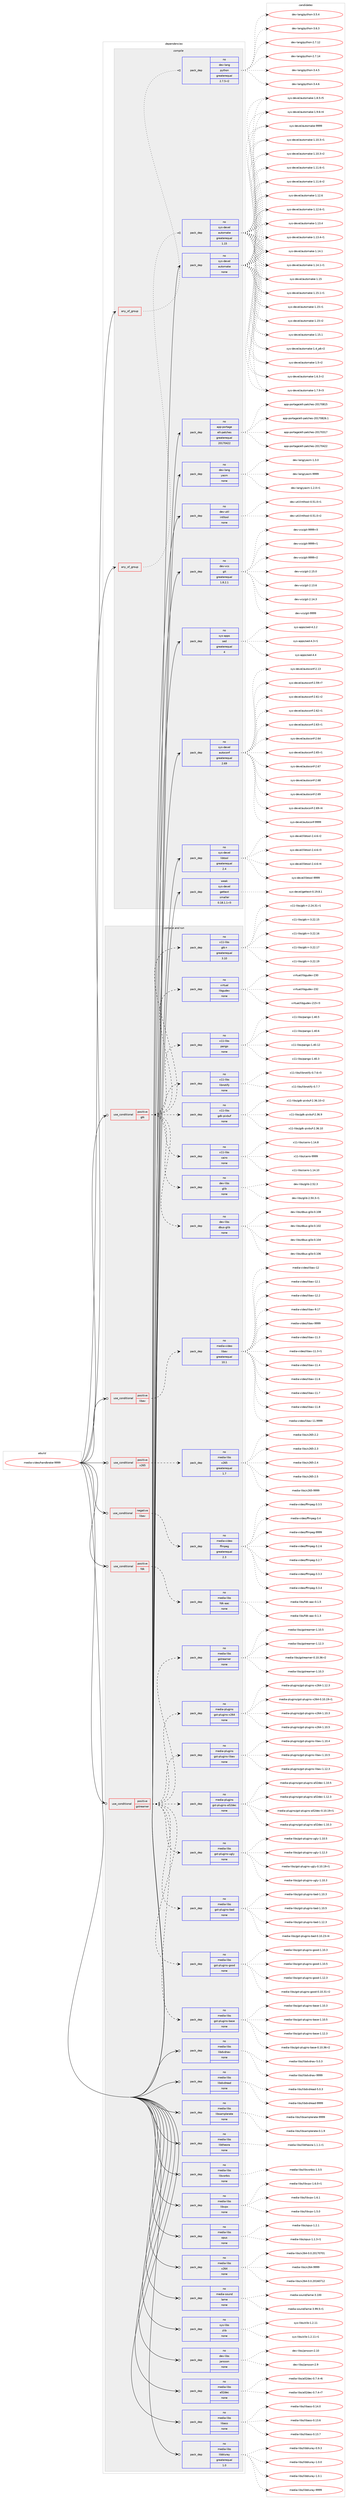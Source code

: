 digraph prolog {

# *************
# Graph options
# *************

newrank=true;
concentrate=true;
compound=true;
graph [rankdir=LR,fontname=Helvetica,fontsize=10,ranksep=1.5];#, ranksep=2.5, nodesep=0.2];
edge  [arrowhead=vee];
node  [fontname=Helvetica,fontsize=10];

# **********
# The ebuild
# **********

subgraph cluster_leftcol {
color=gray;
rank=same;
label=<<i>ebuild</i>>;
id [label="media-video/handbrake-9999", color=red, width=4, href="../media-video/handbrake-9999.svg"];
}

# ****************
# The dependencies
# ****************

subgraph cluster_midcol {
color=gray;
label=<<i>dependencies</i>>;
subgraph cluster_compile {
fillcolor="#eeeeee";
style=filled;
label=<<i>compile</i>>;
subgraph any6197 {
dependency392440 [label=<<TABLE BORDER="0" CELLBORDER="1" CELLSPACING="0" CELLPADDING="4"><TR><TD CELLPADDING="10">any_of_group</TD></TR></TABLE>>, shape=none, color=red];subgraph pack289698 {
dependency392441 [label=<<TABLE BORDER="0" CELLBORDER="1" CELLSPACING="0" CELLPADDING="4" WIDTH="220"><TR><TD ROWSPAN="6" CELLPADDING="30">pack_dep</TD></TR><TR><TD WIDTH="110">no</TD></TR><TR><TD>dev-lang</TD></TR><TR><TD>python</TD></TR><TR><TD>greaterequal</TD></TR><TR><TD>2.7.5-r2</TD></TR></TABLE>>, shape=none, color=blue];
}
dependency392440:e -> dependency392441:w [weight=20,style="dotted",arrowhead="oinv"];
}
id:e -> dependency392440:w [weight=20,style="solid",arrowhead="vee"];
subgraph any6198 {
dependency392442 [label=<<TABLE BORDER="0" CELLBORDER="1" CELLSPACING="0" CELLPADDING="4"><TR><TD CELLPADDING="10">any_of_group</TD></TR></TABLE>>, shape=none, color=red];subgraph pack289699 {
dependency392443 [label=<<TABLE BORDER="0" CELLBORDER="1" CELLSPACING="0" CELLPADDING="4" WIDTH="220"><TR><TD ROWSPAN="6" CELLPADDING="30">pack_dep</TD></TR><TR><TD WIDTH="110">no</TD></TR><TR><TD>sys-devel</TD></TR><TR><TD>automake</TD></TR><TR><TD>greaterequal</TD></TR><TR><TD>1.15</TD></TR></TABLE>>, shape=none, color=blue];
}
dependency392442:e -> dependency392443:w [weight=20,style="dotted",arrowhead="oinv"];
}
id:e -> dependency392442:w [weight=20,style="solid",arrowhead="vee"];
subgraph pack289700 {
dependency392444 [label=<<TABLE BORDER="0" CELLBORDER="1" CELLSPACING="0" CELLPADDING="4" WIDTH="220"><TR><TD ROWSPAN="6" CELLPADDING="30">pack_dep</TD></TR><TR><TD WIDTH="110">no</TD></TR><TR><TD>app-portage</TD></TR><TR><TD>elt-patches</TD></TR><TR><TD>greaterequal</TD></TR><TR><TD>20170422</TD></TR></TABLE>>, shape=none, color=blue];
}
id:e -> dependency392444:w [weight=20,style="solid",arrowhead="vee"];
subgraph pack289701 {
dependency392445 [label=<<TABLE BORDER="0" CELLBORDER="1" CELLSPACING="0" CELLPADDING="4" WIDTH="220"><TR><TD ROWSPAN="6" CELLPADDING="30">pack_dep</TD></TR><TR><TD WIDTH="110">no</TD></TR><TR><TD>dev-lang</TD></TR><TR><TD>yasm</TD></TR><TR><TD>none</TD></TR><TR><TD></TD></TR></TABLE>>, shape=none, color=blue];
}
id:e -> dependency392445:w [weight=20,style="solid",arrowhead="vee"];
subgraph pack289702 {
dependency392446 [label=<<TABLE BORDER="0" CELLBORDER="1" CELLSPACING="0" CELLPADDING="4" WIDTH="220"><TR><TD ROWSPAN="6" CELLPADDING="30">pack_dep</TD></TR><TR><TD WIDTH="110">no</TD></TR><TR><TD>dev-util</TD></TR><TR><TD>intltool</TD></TR><TR><TD>none</TD></TR><TR><TD></TD></TR></TABLE>>, shape=none, color=blue];
}
id:e -> dependency392446:w [weight=20,style="solid",arrowhead="vee"];
subgraph pack289703 {
dependency392447 [label=<<TABLE BORDER="0" CELLBORDER="1" CELLSPACING="0" CELLPADDING="4" WIDTH="220"><TR><TD ROWSPAN="6" CELLPADDING="30">pack_dep</TD></TR><TR><TD WIDTH="110">no</TD></TR><TR><TD>dev-vcs</TD></TR><TR><TD>git</TD></TR><TR><TD>greaterequal</TD></TR><TR><TD>1.8.2.1</TD></TR></TABLE>>, shape=none, color=blue];
}
id:e -> dependency392447:w [weight=20,style="solid",arrowhead="vee"];
subgraph pack289704 {
dependency392448 [label=<<TABLE BORDER="0" CELLBORDER="1" CELLSPACING="0" CELLPADDING="4" WIDTH="220"><TR><TD ROWSPAN="6" CELLPADDING="30">pack_dep</TD></TR><TR><TD WIDTH="110">no</TD></TR><TR><TD>sys-apps</TD></TR><TR><TD>sed</TD></TR><TR><TD>greaterequal</TD></TR><TR><TD>4</TD></TR></TABLE>>, shape=none, color=blue];
}
id:e -> dependency392448:w [weight=20,style="solid",arrowhead="vee"];
subgraph pack289705 {
dependency392449 [label=<<TABLE BORDER="0" CELLBORDER="1" CELLSPACING="0" CELLPADDING="4" WIDTH="220"><TR><TD ROWSPAN="6" CELLPADDING="30">pack_dep</TD></TR><TR><TD WIDTH="110">no</TD></TR><TR><TD>sys-devel</TD></TR><TR><TD>autoconf</TD></TR><TR><TD>greaterequal</TD></TR><TR><TD>2.69</TD></TR></TABLE>>, shape=none, color=blue];
}
id:e -> dependency392449:w [weight=20,style="solid",arrowhead="vee"];
subgraph pack289706 {
dependency392450 [label=<<TABLE BORDER="0" CELLBORDER="1" CELLSPACING="0" CELLPADDING="4" WIDTH="220"><TR><TD ROWSPAN="6" CELLPADDING="30">pack_dep</TD></TR><TR><TD WIDTH="110">no</TD></TR><TR><TD>sys-devel</TD></TR><TR><TD>automake</TD></TR><TR><TD>none</TD></TR><TR><TD></TD></TR></TABLE>>, shape=none, color=blue];
}
id:e -> dependency392450:w [weight=20,style="solid",arrowhead="vee"];
subgraph pack289707 {
dependency392451 [label=<<TABLE BORDER="0" CELLBORDER="1" CELLSPACING="0" CELLPADDING="4" WIDTH="220"><TR><TD ROWSPAN="6" CELLPADDING="30">pack_dep</TD></TR><TR><TD WIDTH="110">no</TD></TR><TR><TD>sys-devel</TD></TR><TR><TD>libtool</TD></TR><TR><TD>greaterequal</TD></TR><TR><TD>2.4</TD></TR></TABLE>>, shape=none, color=blue];
}
id:e -> dependency392451:w [weight=20,style="solid",arrowhead="vee"];
subgraph pack289708 {
dependency392452 [label=<<TABLE BORDER="0" CELLBORDER="1" CELLSPACING="0" CELLPADDING="4" WIDTH="220"><TR><TD ROWSPAN="6" CELLPADDING="30">pack_dep</TD></TR><TR><TD WIDTH="110">weak</TD></TR><TR><TD>sys-devel</TD></TR><TR><TD>gettext</TD></TR><TR><TD>smaller</TD></TR><TR><TD>0.18.1.1-r3</TD></TR></TABLE>>, shape=none, color=blue];
}
id:e -> dependency392452:w [weight=20,style="solid",arrowhead="vee"];
}
subgraph cluster_compileandrun {
fillcolor="#eeeeee";
style=filled;
label=<<i>compile and run</i>>;
subgraph cond96374 {
dependency392453 [label=<<TABLE BORDER="0" CELLBORDER="1" CELLSPACING="0" CELLPADDING="4"><TR><TD ROWSPAN="3" CELLPADDING="10">use_conditional</TD></TR><TR><TD>negative</TD></TR><TR><TD>libav</TD></TR></TABLE>>, shape=none, color=red];
subgraph pack289709 {
dependency392454 [label=<<TABLE BORDER="0" CELLBORDER="1" CELLSPACING="0" CELLPADDING="4" WIDTH="220"><TR><TD ROWSPAN="6" CELLPADDING="30">pack_dep</TD></TR><TR><TD WIDTH="110">no</TD></TR><TR><TD>media-video</TD></TR><TR><TD>ffmpeg</TD></TR><TR><TD>greaterequal</TD></TR><TR><TD>2.3</TD></TR></TABLE>>, shape=none, color=blue];
}
dependency392453:e -> dependency392454:w [weight=20,style="dashed",arrowhead="vee"];
}
id:e -> dependency392453:w [weight=20,style="solid",arrowhead="odotvee"];
subgraph cond96375 {
dependency392455 [label=<<TABLE BORDER="0" CELLBORDER="1" CELLSPACING="0" CELLPADDING="4"><TR><TD ROWSPAN="3" CELLPADDING="10">use_conditional</TD></TR><TR><TD>positive</TD></TR><TR><TD>fdk</TD></TR></TABLE>>, shape=none, color=red];
subgraph pack289710 {
dependency392456 [label=<<TABLE BORDER="0" CELLBORDER="1" CELLSPACING="0" CELLPADDING="4" WIDTH="220"><TR><TD ROWSPAN="6" CELLPADDING="30">pack_dep</TD></TR><TR><TD WIDTH="110">no</TD></TR><TR><TD>media-libs</TD></TR><TR><TD>fdk-aac</TD></TR><TR><TD>none</TD></TR><TR><TD></TD></TR></TABLE>>, shape=none, color=blue];
}
dependency392455:e -> dependency392456:w [weight=20,style="dashed",arrowhead="vee"];
}
id:e -> dependency392455:w [weight=20,style="solid",arrowhead="odotvee"];
subgraph cond96376 {
dependency392457 [label=<<TABLE BORDER="0" CELLBORDER="1" CELLSPACING="0" CELLPADDING="4"><TR><TD ROWSPAN="3" CELLPADDING="10">use_conditional</TD></TR><TR><TD>positive</TD></TR><TR><TD>gstreamer</TD></TR></TABLE>>, shape=none, color=red];
subgraph pack289711 {
dependency392458 [label=<<TABLE BORDER="0" CELLBORDER="1" CELLSPACING="0" CELLPADDING="4" WIDTH="220"><TR><TD ROWSPAN="6" CELLPADDING="30">pack_dep</TD></TR><TR><TD WIDTH="110">no</TD></TR><TR><TD>media-libs</TD></TR><TR><TD>gstreamer</TD></TR><TR><TD>none</TD></TR><TR><TD></TD></TR></TABLE>>, shape=none, color=blue];
}
dependency392457:e -> dependency392458:w [weight=20,style="dashed",arrowhead="vee"];
subgraph pack289712 {
dependency392459 [label=<<TABLE BORDER="0" CELLBORDER="1" CELLSPACING="0" CELLPADDING="4" WIDTH="220"><TR><TD ROWSPAN="6" CELLPADDING="30">pack_dep</TD></TR><TR><TD WIDTH="110">no</TD></TR><TR><TD>media-libs</TD></TR><TR><TD>gst-plugins-base</TD></TR><TR><TD>none</TD></TR><TR><TD></TD></TR></TABLE>>, shape=none, color=blue];
}
dependency392457:e -> dependency392459:w [weight=20,style="dashed",arrowhead="vee"];
subgraph pack289713 {
dependency392460 [label=<<TABLE BORDER="0" CELLBORDER="1" CELLSPACING="0" CELLPADDING="4" WIDTH="220"><TR><TD ROWSPAN="6" CELLPADDING="30">pack_dep</TD></TR><TR><TD WIDTH="110">no</TD></TR><TR><TD>media-libs</TD></TR><TR><TD>gst-plugins-good</TD></TR><TR><TD>none</TD></TR><TR><TD></TD></TR></TABLE>>, shape=none, color=blue];
}
dependency392457:e -> dependency392460:w [weight=20,style="dashed",arrowhead="vee"];
subgraph pack289714 {
dependency392461 [label=<<TABLE BORDER="0" CELLBORDER="1" CELLSPACING="0" CELLPADDING="4" WIDTH="220"><TR><TD ROWSPAN="6" CELLPADDING="30">pack_dep</TD></TR><TR><TD WIDTH="110">no</TD></TR><TR><TD>media-libs</TD></TR><TR><TD>gst-plugins-bad</TD></TR><TR><TD>none</TD></TR><TR><TD></TD></TR></TABLE>>, shape=none, color=blue];
}
dependency392457:e -> dependency392461:w [weight=20,style="dashed",arrowhead="vee"];
subgraph pack289715 {
dependency392462 [label=<<TABLE BORDER="0" CELLBORDER="1" CELLSPACING="0" CELLPADDING="4" WIDTH="220"><TR><TD ROWSPAN="6" CELLPADDING="30">pack_dep</TD></TR><TR><TD WIDTH="110">no</TD></TR><TR><TD>media-libs</TD></TR><TR><TD>gst-plugins-ugly</TD></TR><TR><TD>none</TD></TR><TR><TD></TD></TR></TABLE>>, shape=none, color=blue];
}
dependency392457:e -> dependency392462:w [weight=20,style="dashed",arrowhead="vee"];
subgraph pack289716 {
dependency392463 [label=<<TABLE BORDER="0" CELLBORDER="1" CELLSPACING="0" CELLPADDING="4" WIDTH="220"><TR><TD ROWSPAN="6" CELLPADDING="30">pack_dep</TD></TR><TR><TD WIDTH="110">no</TD></TR><TR><TD>media-plugins</TD></TR><TR><TD>gst-plugins-a52dec</TD></TR><TR><TD>none</TD></TR><TR><TD></TD></TR></TABLE>>, shape=none, color=blue];
}
dependency392457:e -> dependency392463:w [weight=20,style="dashed",arrowhead="vee"];
subgraph pack289717 {
dependency392464 [label=<<TABLE BORDER="0" CELLBORDER="1" CELLSPACING="0" CELLPADDING="4" WIDTH="220"><TR><TD ROWSPAN="6" CELLPADDING="30">pack_dep</TD></TR><TR><TD WIDTH="110">no</TD></TR><TR><TD>media-plugins</TD></TR><TR><TD>gst-plugins-libav</TD></TR><TR><TD>none</TD></TR><TR><TD></TD></TR></TABLE>>, shape=none, color=blue];
}
dependency392457:e -> dependency392464:w [weight=20,style="dashed",arrowhead="vee"];
subgraph pack289718 {
dependency392465 [label=<<TABLE BORDER="0" CELLBORDER="1" CELLSPACING="0" CELLPADDING="4" WIDTH="220"><TR><TD ROWSPAN="6" CELLPADDING="30">pack_dep</TD></TR><TR><TD WIDTH="110">no</TD></TR><TR><TD>media-plugins</TD></TR><TR><TD>gst-plugins-x264</TD></TR><TR><TD>none</TD></TR><TR><TD></TD></TR></TABLE>>, shape=none, color=blue];
}
dependency392457:e -> dependency392465:w [weight=20,style="dashed",arrowhead="vee"];
}
id:e -> dependency392457:w [weight=20,style="solid",arrowhead="odotvee"];
subgraph cond96377 {
dependency392466 [label=<<TABLE BORDER="0" CELLBORDER="1" CELLSPACING="0" CELLPADDING="4"><TR><TD ROWSPAN="3" CELLPADDING="10">use_conditional</TD></TR><TR><TD>positive</TD></TR><TR><TD>gtk</TD></TR></TABLE>>, shape=none, color=red];
subgraph pack289719 {
dependency392467 [label=<<TABLE BORDER="0" CELLBORDER="1" CELLSPACING="0" CELLPADDING="4" WIDTH="220"><TR><TD ROWSPAN="6" CELLPADDING="30">pack_dep</TD></TR><TR><TD WIDTH="110">no</TD></TR><TR><TD>x11-libs</TD></TR><TR><TD>gtk+</TD></TR><TR><TD>greaterequal</TD></TR><TR><TD>3.10</TD></TR></TABLE>>, shape=none, color=blue];
}
dependency392466:e -> dependency392467:w [weight=20,style="dashed",arrowhead="vee"];
subgraph pack289720 {
dependency392468 [label=<<TABLE BORDER="0" CELLBORDER="1" CELLSPACING="0" CELLPADDING="4" WIDTH="220"><TR><TD ROWSPAN="6" CELLPADDING="30">pack_dep</TD></TR><TR><TD WIDTH="110">no</TD></TR><TR><TD>dev-libs</TD></TR><TR><TD>dbus-glib</TD></TR><TR><TD>none</TD></TR><TR><TD></TD></TR></TABLE>>, shape=none, color=blue];
}
dependency392466:e -> dependency392468:w [weight=20,style="dashed",arrowhead="vee"];
subgraph pack289721 {
dependency392469 [label=<<TABLE BORDER="0" CELLBORDER="1" CELLSPACING="0" CELLPADDING="4" WIDTH="220"><TR><TD ROWSPAN="6" CELLPADDING="30">pack_dep</TD></TR><TR><TD WIDTH="110">no</TD></TR><TR><TD>dev-libs</TD></TR><TR><TD>glib</TD></TR><TR><TD>none</TD></TR><TR><TD></TD></TR></TABLE>>, shape=none, color=blue];
}
dependency392466:e -> dependency392469:w [weight=20,style="dashed",arrowhead="vee"];
subgraph pack289722 {
dependency392470 [label=<<TABLE BORDER="0" CELLBORDER="1" CELLSPACING="0" CELLPADDING="4" WIDTH="220"><TR><TD ROWSPAN="6" CELLPADDING="30">pack_dep</TD></TR><TR><TD WIDTH="110">no</TD></TR><TR><TD>x11-libs</TD></TR><TR><TD>cairo</TD></TR><TR><TD>none</TD></TR><TR><TD></TD></TR></TABLE>>, shape=none, color=blue];
}
dependency392466:e -> dependency392470:w [weight=20,style="dashed",arrowhead="vee"];
subgraph pack289723 {
dependency392471 [label=<<TABLE BORDER="0" CELLBORDER="1" CELLSPACING="0" CELLPADDING="4" WIDTH="220"><TR><TD ROWSPAN="6" CELLPADDING="30">pack_dep</TD></TR><TR><TD WIDTH="110">no</TD></TR><TR><TD>x11-libs</TD></TR><TR><TD>gdk-pixbuf</TD></TR><TR><TD>none</TD></TR><TR><TD></TD></TR></TABLE>>, shape=none, color=blue];
}
dependency392466:e -> dependency392471:w [weight=20,style="dashed",arrowhead="vee"];
subgraph pack289724 {
dependency392472 [label=<<TABLE BORDER="0" CELLBORDER="1" CELLSPACING="0" CELLPADDING="4" WIDTH="220"><TR><TD ROWSPAN="6" CELLPADDING="30">pack_dep</TD></TR><TR><TD WIDTH="110">no</TD></TR><TR><TD>x11-libs</TD></TR><TR><TD>libnotify</TD></TR><TR><TD>none</TD></TR><TR><TD></TD></TR></TABLE>>, shape=none, color=blue];
}
dependency392466:e -> dependency392472:w [weight=20,style="dashed",arrowhead="vee"];
subgraph pack289725 {
dependency392473 [label=<<TABLE BORDER="0" CELLBORDER="1" CELLSPACING="0" CELLPADDING="4" WIDTH="220"><TR><TD ROWSPAN="6" CELLPADDING="30">pack_dep</TD></TR><TR><TD WIDTH="110">no</TD></TR><TR><TD>x11-libs</TD></TR><TR><TD>pango</TD></TR><TR><TD>none</TD></TR><TR><TD></TD></TR></TABLE>>, shape=none, color=blue];
}
dependency392466:e -> dependency392473:w [weight=20,style="dashed",arrowhead="vee"];
subgraph pack289726 {
dependency392474 [label=<<TABLE BORDER="0" CELLBORDER="1" CELLSPACING="0" CELLPADDING="4" WIDTH="220"><TR><TD ROWSPAN="6" CELLPADDING="30">pack_dep</TD></TR><TR><TD WIDTH="110">no</TD></TR><TR><TD>virtual</TD></TR><TR><TD>libgudev</TD></TR><TR><TD>none</TD></TR><TR><TD></TD></TR></TABLE>>, shape=none, color=blue];
}
dependency392466:e -> dependency392474:w [weight=20,style="dashed",arrowhead="vee"];
}
id:e -> dependency392466:w [weight=20,style="solid",arrowhead="odotvee"];
subgraph cond96378 {
dependency392475 [label=<<TABLE BORDER="0" CELLBORDER="1" CELLSPACING="0" CELLPADDING="4"><TR><TD ROWSPAN="3" CELLPADDING="10">use_conditional</TD></TR><TR><TD>positive</TD></TR><TR><TD>libav</TD></TR></TABLE>>, shape=none, color=red];
subgraph pack289727 {
dependency392476 [label=<<TABLE BORDER="0" CELLBORDER="1" CELLSPACING="0" CELLPADDING="4" WIDTH="220"><TR><TD ROWSPAN="6" CELLPADDING="30">pack_dep</TD></TR><TR><TD WIDTH="110">no</TD></TR><TR><TD>media-video</TD></TR><TR><TD>libav</TD></TR><TR><TD>greaterequal</TD></TR><TR><TD>10.1</TD></TR></TABLE>>, shape=none, color=blue];
}
dependency392475:e -> dependency392476:w [weight=20,style="dashed",arrowhead="vee"];
}
id:e -> dependency392475:w [weight=20,style="solid",arrowhead="odotvee"];
subgraph cond96379 {
dependency392477 [label=<<TABLE BORDER="0" CELLBORDER="1" CELLSPACING="0" CELLPADDING="4"><TR><TD ROWSPAN="3" CELLPADDING="10">use_conditional</TD></TR><TR><TD>positive</TD></TR><TR><TD>x265</TD></TR></TABLE>>, shape=none, color=red];
subgraph pack289728 {
dependency392478 [label=<<TABLE BORDER="0" CELLBORDER="1" CELLSPACING="0" CELLPADDING="4" WIDTH="220"><TR><TD ROWSPAN="6" CELLPADDING="30">pack_dep</TD></TR><TR><TD WIDTH="110">no</TD></TR><TR><TD>media-libs</TD></TR><TR><TD>x265</TD></TR><TR><TD>greaterequal</TD></TR><TR><TD>1.7</TD></TR></TABLE>>, shape=none, color=blue];
}
dependency392477:e -> dependency392478:w [weight=20,style="dashed",arrowhead="vee"];
}
id:e -> dependency392477:w [weight=20,style="solid",arrowhead="odotvee"];
subgraph pack289729 {
dependency392479 [label=<<TABLE BORDER="0" CELLBORDER="1" CELLSPACING="0" CELLPADDING="4" WIDTH="220"><TR><TD ROWSPAN="6" CELLPADDING="30">pack_dep</TD></TR><TR><TD WIDTH="110">no</TD></TR><TR><TD>dev-libs</TD></TR><TR><TD>jansson</TD></TR><TR><TD>none</TD></TR><TR><TD></TD></TR></TABLE>>, shape=none, color=blue];
}
id:e -> dependency392479:w [weight=20,style="solid",arrowhead="odotvee"];
subgraph pack289730 {
dependency392480 [label=<<TABLE BORDER="0" CELLBORDER="1" CELLSPACING="0" CELLPADDING="4" WIDTH="220"><TR><TD ROWSPAN="6" CELLPADDING="30">pack_dep</TD></TR><TR><TD WIDTH="110">no</TD></TR><TR><TD>media-libs</TD></TR><TR><TD>a52dec</TD></TR><TR><TD>none</TD></TR><TR><TD></TD></TR></TABLE>>, shape=none, color=blue];
}
id:e -> dependency392480:w [weight=20,style="solid",arrowhead="odotvee"];
subgraph pack289731 {
dependency392481 [label=<<TABLE BORDER="0" CELLBORDER="1" CELLSPACING="0" CELLPADDING="4" WIDTH="220"><TR><TD ROWSPAN="6" CELLPADDING="30">pack_dep</TD></TR><TR><TD WIDTH="110">no</TD></TR><TR><TD>media-libs</TD></TR><TR><TD>libass</TD></TR><TR><TD>none</TD></TR><TR><TD></TD></TR></TABLE>>, shape=none, color=blue];
}
id:e -> dependency392481:w [weight=20,style="solid",arrowhead="odotvee"];
subgraph pack289732 {
dependency392482 [label=<<TABLE BORDER="0" CELLBORDER="1" CELLSPACING="0" CELLPADDING="4" WIDTH="220"><TR><TD ROWSPAN="6" CELLPADDING="30">pack_dep</TD></TR><TR><TD WIDTH="110">no</TD></TR><TR><TD>media-libs</TD></TR><TR><TD>libbluray</TD></TR><TR><TD>greaterequal</TD></TR><TR><TD>1.0</TD></TR></TABLE>>, shape=none, color=blue];
}
id:e -> dependency392482:w [weight=20,style="solid",arrowhead="odotvee"];
subgraph pack289733 {
dependency392483 [label=<<TABLE BORDER="0" CELLBORDER="1" CELLSPACING="0" CELLPADDING="4" WIDTH="220"><TR><TD ROWSPAN="6" CELLPADDING="30">pack_dep</TD></TR><TR><TD WIDTH="110">no</TD></TR><TR><TD>media-libs</TD></TR><TR><TD>libdvdnav</TD></TR><TR><TD>none</TD></TR><TR><TD></TD></TR></TABLE>>, shape=none, color=blue];
}
id:e -> dependency392483:w [weight=20,style="solid",arrowhead="odotvee"];
subgraph pack289734 {
dependency392484 [label=<<TABLE BORDER="0" CELLBORDER="1" CELLSPACING="0" CELLPADDING="4" WIDTH="220"><TR><TD ROWSPAN="6" CELLPADDING="30">pack_dep</TD></TR><TR><TD WIDTH="110">no</TD></TR><TR><TD>media-libs</TD></TR><TR><TD>libdvdread</TD></TR><TR><TD>none</TD></TR><TR><TD></TD></TR></TABLE>>, shape=none, color=blue];
}
id:e -> dependency392484:w [weight=20,style="solid",arrowhead="odotvee"];
subgraph pack289735 {
dependency392485 [label=<<TABLE BORDER="0" CELLBORDER="1" CELLSPACING="0" CELLPADDING="4" WIDTH="220"><TR><TD ROWSPAN="6" CELLPADDING="30">pack_dep</TD></TR><TR><TD WIDTH="110">no</TD></TR><TR><TD>media-libs</TD></TR><TR><TD>libsamplerate</TD></TR><TR><TD>none</TD></TR><TR><TD></TD></TR></TABLE>>, shape=none, color=blue];
}
id:e -> dependency392485:w [weight=20,style="solid",arrowhead="odotvee"];
subgraph pack289736 {
dependency392486 [label=<<TABLE BORDER="0" CELLBORDER="1" CELLSPACING="0" CELLPADDING="4" WIDTH="220"><TR><TD ROWSPAN="6" CELLPADDING="30">pack_dep</TD></TR><TR><TD WIDTH="110">no</TD></TR><TR><TD>media-libs</TD></TR><TR><TD>libtheora</TD></TR><TR><TD>none</TD></TR><TR><TD></TD></TR></TABLE>>, shape=none, color=blue];
}
id:e -> dependency392486:w [weight=20,style="solid",arrowhead="odotvee"];
subgraph pack289737 {
dependency392487 [label=<<TABLE BORDER="0" CELLBORDER="1" CELLSPACING="0" CELLPADDING="4" WIDTH="220"><TR><TD ROWSPAN="6" CELLPADDING="30">pack_dep</TD></TR><TR><TD WIDTH="110">no</TD></TR><TR><TD>media-libs</TD></TR><TR><TD>libvorbis</TD></TR><TR><TD>none</TD></TR><TR><TD></TD></TR></TABLE>>, shape=none, color=blue];
}
id:e -> dependency392487:w [weight=20,style="solid",arrowhead="odotvee"];
subgraph pack289738 {
dependency392488 [label=<<TABLE BORDER="0" CELLBORDER="1" CELLSPACING="0" CELLPADDING="4" WIDTH="220"><TR><TD ROWSPAN="6" CELLPADDING="30">pack_dep</TD></TR><TR><TD WIDTH="110">no</TD></TR><TR><TD>media-libs</TD></TR><TR><TD>libvpx</TD></TR><TR><TD>none</TD></TR><TR><TD></TD></TR></TABLE>>, shape=none, color=blue];
}
id:e -> dependency392488:w [weight=20,style="solid",arrowhead="odotvee"];
subgraph pack289739 {
dependency392489 [label=<<TABLE BORDER="0" CELLBORDER="1" CELLSPACING="0" CELLPADDING="4" WIDTH="220"><TR><TD ROWSPAN="6" CELLPADDING="30">pack_dep</TD></TR><TR><TD WIDTH="110">no</TD></TR><TR><TD>media-libs</TD></TR><TR><TD>opus</TD></TR><TR><TD>none</TD></TR><TR><TD></TD></TR></TABLE>>, shape=none, color=blue];
}
id:e -> dependency392489:w [weight=20,style="solid",arrowhead="odotvee"];
subgraph pack289740 {
dependency392490 [label=<<TABLE BORDER="0" CELLBORDER="1" CELLSPACING="0" CELLPADDING="4" WIDTH="220"><TR><TD ROWSPAN="6" CELLPADDING="30">pack_dep</TD></TR><TR><TD WIDTH="110">no</TD></TR><TR><TD>media-libs</TD></TR><TR><TD>x264</TD></TR><TR><TD>none</TD></TR><TR><TD></TD></TR></TABLE>>, shape=none, color=blue];
}
id:e -> dependency392490:w [weight=20,style="solid",arrowhead="odotvee"];
subgraph pack289741 {
dependency392491 [label=<<TABLE BORDER="0" CELLBORDER="1" CELLSPACING="0" CELLPADDING="4" WIDTH="220"><TR><TD ROWSPAN="6" CELLPADDING="30">pack_dep</TD></TR><TR><TD WIDTH="110">no</TD></TR><TR><TD>media-sound</TD></TR><TR><TD>lame</TD></TR><TR><TD>none</TD></TR><TR><TD></TD></TR></TABLE>>, shape=none, color=blue];
}
id:e -> dependency392491:w [weight=20,style="solid",arrowhead="odotvee"];
subgraph pack289742 {
dependency392492 [label=<<TABLE BORDER="0" CELLBORDER="1" CELLSPACING="0" CELLPADDING="4" WIDTH="220"><TR><TD ROWSPAN="6" CELLPADDING="30">pack_dep</TD></TR><TR><TD WIDTH="110">no</TD></TR><TR><TD>sys-libs</TD></TR><TR><TD>zlib</TD></TR><TR><TD>none</TD></TR><TR><TD></TD></TR></TABLE>>, shape=none, color=blue];
}
id:e -> dependency392492:w [weight=20,style="solid",arrowhead="odotvee"];
}
subgraph cluster_run {
fillcolor="#eeeeee";
style=filled;
label=<<i>run</i>>;
}
}

# **************
# The candidates
# **************

subgraph cluster_choices {
rank=same;
color=gray;
label=<<i>candidates</i>>;

subgraph choice289698 {
color=black;
nodesep=1;
choice10010111845108971101034711212111610411111045504655464950 [label="dev-lang/python-2.7.12", color=red, width=4,href="../dev-lang/python-2.7.12.svg"];
choice10010111845108971101034711212111610411111045504655464952 [label="dev-lang/python-2.7.14", color=red, width=4,href="../dev-lang/python-2.7.14.svg"];
choice100101118451089711010347112121116104111110455146524653 [label="dev-lang/python-3.4.5", color=red, width=4,href="../dev-lang/python-3.4.5.svg"];
choice100101118451089711010347112121116104111110455146524654 [label="dev-lang/python-3.4.6", color=red, width=4,href="../dev-lang/python-3.4.6.svg"];
choice100101118451089711010347112121116104111110455146534652 [label="dev-lang/python-3.5.4", color=red, width=4,href="../dev-lang/python-3.5.4.svg"];
choice100101118451089711010347112121116104111110455146544651 [label="dev-lang/python-3.6.3", color=red, width=4,href="../dev-lang/python-3.6.3.svg"];
dependency392441:e -> choice10010111845108971101034711212111610411111045504655464950:w [style=dotted,weight="100"];
dependency392441:e -> choice10010111845108971101034711212111610411111045504655464952:w [style=dotted,weight="100"];
dependency392441:e -> choice100101118451089711010347112121116104111110455146524653:w [style=dotted,weight="100"];
dependency392441:e -> choice100101118451089711010347112121116104111110455146524654:w [style=dotted,weight="100"];
dependency392441:e -> choice100101118451089711010347112121116104111110455146534652:w [style=dotted,weight="100"];
dependency392441:e -> choice100101118451089711010347112121116104111110455146544651:w [style=dotted,weight="100"];
}
subgraph choice289699 {
color=black;
nodesep=1;
choice11512111545100101118101108479711711611110997107101454946494846514511449 [label="sys-devel/automake-1.10.3-r1", color=red, width=4,href="../sys-devel/automake-1.10.3-r1.svg"];
choice11512111545100101118101108479711711611110997107101454946494846514511450 [label="sys-devel/automake-1.10.3-r2", color=red, width=4,href="../sys-devel/automake-1.10.3-r2.svg"];
choice11512111545100101118101108479711711611110997107101454946494946544511449 [label="sys-devel/automake-1.11.6-r1", color=red, width=4,href="../sys-devel/automake-1.11.6-r1.svg"];
choice11512111545100101118101108479711711611110997107101454946494946544511450 [label="sys-devel/automake-1.11.6-r2", color=red, width=4,href="../sys-devel/automake-1.11.6-r2.svg"];
choice1151211154510010111810110847971171161111099710710145494649504654 [label="sys-devel/automake-1.12.6", color=red, width=4,href="../sys-devel/automake-1.12.6.svg"];
choice11512111545100101118101108479711711611110997107101454946495046544511449 [label="sys-devel/automake-1.12.6-r1", color=red, width=4,href="../sys-devel/automake-1.12.6-r1.svg"];
choice1151211154510010111810110847971171161111099710710145494649514652 [label="sys-devel/automake-1.13.4", color=red, width=4,href="../sys-devel/automake-1.13.4.svg"];
choice11512111545100101118101108479711711611110997107101454946495146524511449 [label="sys-devel/automake-1.13.4-r1", color=red, width=4,href="../sys-devel/automake-1.13.4-r1.svg"];
choice1151211154510010111810110847971171161111099710710145494649524649 [label="sys-devel/automake-1.14.1", color=red, width=4,href="../sys-devel/automake-1.14.1.svg"];
choice11512111545100101118101108479711711611110997107101454946495246494511449 [label="sys-devel/automake-1.14.1-r1", color=red, width=4,href="../sys-devel/automake-1.14.1-r1.svg"];
choice115121115451001011181011084797117116111109971071014549464953 [label="sys-devel/automake-1.15", color=red, width=4,href="../sys-devel/automake-1.15.svg"];
choice1151211154510010111810110847971171161111099710710145494649534511449 [label="sys-devel/automake-1.15-r1", color=red, width=4,href="../sys-devel/automake-1.15-r1.svg"];
choice1151211154510010111810110847971171161111099710710145494649534511450 [label="sys-devel/automake-1.15-r2", color=red, width=4,href="../sys-devel/automake-1.15-r2.svg"];
choice1151211154510010111810110847971171161111099710710145494649534649 [label="sys-devel/automake-1.15.1", color=red, width=4,href="../sys-devel/automake-1.15.1.svg"];
choice11512111545100101118101108479711711611110997107101454946495346494511449 [label="sys-devel/automake-1.15.1-r1", color=red, width=4,href="../sys-devel/automake-1.15.1-r1.svg"];
choice115121115451001011181011084797117116111109971071014549465295112544511450 [label="sys-devel/automake-1.4_p6-r2", color=red, width=4,href="../sys-devel/automake-1.4_p6-r2.svg"];
choice11512111545100101118101108479711711611110997107101454946534511450 [label="sys-devel/automake-1.5-r2", color=red, width=4,href="../sys-devel/automake-1.5-r2.svg"];
choice115121115451001011181011084797117116111109971071014549465446514511450 [label="sys-devel/automake-1.6.3-r2", color=red, width=4,href="../sys-devel/automake-1.6.3-r2.svg"];
choice115121115451001011181011084797117116111109971071014549465546574511451 [label="sys-devel/automake-1.7.9-r3", color=red, width=4,href="../sys-devel/automake-1.7.9-r3.svg"];
choice115121115451001011181011084797117116111109971071014549465646534511453 [label="sys-devel/automake-1.8.5-r5", color=red, width=4,href="../sys-devel/automake-1.8.5-r5.svg"];
choice115121115451001011181011084797117116111109971071014549465746544511452 [label="sys-devel/automake-1.9.6-r4", color=red, width=4,href="../sys-devel/automake-1.9.6-r4.svg"];
choice115121115451001011181011084797117116111109971071014557575757 [label="sys-devel/automake-9999", color=red, width=4,href="../sys-devel/automake-9999.svg"];
dependency392443:e -> choice11512111545100101118101108479711711611110997107101454946494846514511449:w [style=dotted,weight="100"];
dependency392443:e -> choice11512111545100101118101108479711711611110997107101454946494846514511450:w [style=dotted,weight="100"];
dependency392443:e -> choice11512111545100101118101108479711711611110997107101454946494946544511449:w [style=dotted,weight="100"];
dependency392443:e -> choice11512111545100101118101108479711711611110997107101454946494946544511450:w [style=dotted,weight="100"];
dependency392443:e -> choice1151211154510010111810110847971171161111099710710145494649504654:w [style=dotted,weight="100"];
dependency392443:e -> choice11512111545100101118101108479711711611110997107101454946495046544511449:w [style=dotted,weight="100"];
dependency392443:e -> choice1151211154510010111810110847971171161111099710710145494649514652:w [style=dotted,weight="100"];
dependency392443:e -> choice11512111545100101118101108479711711611110997107101454946495146524511449:w [style=dotted,weight="100"];
dependency392443:e -> choice1151211154510010111810110847971171161111099710710145494649524649:w [style=dotted,weight="100"];
dependency392443:e -> choice11512111545100101118101108479711711611110997107101454946495246494511449:w [style=dotted,weight="100"];
dependency392443:e -> choice115121115451001011181011084797117116111109971071014549464953:w [style=dotted,weight="100"];
dependency392443:e -> choice1151211154510010111810110847971171161111099710710145494649534511449:w [style=dotted,weight="100"];
dependency392443:e -> choice1151211154510010111810110847971171161111099710710145494649534511450:w [style=dotted,weight="100"];
dependency392443:e -> choice1151211154510010111810110847971171161111099710710145494649534649:w [style=dotted,weight="100"];
dependency392443:e -> choice11512111545100101118101108479711711611110997107101454946495346494511449:w [style=dotted,weight="100"];
dependency392443:e -> choice115121115451001011181011084797117116111109971071014549465295112544511450:w [style=dotted,weight="100"];
dependency392443:e -> choice11512111545100101118101108479711711611110997107101454946534511450:w [style=dotted,weight="100"];
dependency392443:e -> choice115121115451001011181011084797117116111109971071014549465446514511450:w [style=dotted,weight="100"];
dependency392443:e -> choice115121115451001011181011084797117116111109971071014549465546574511451:w [style=dotted,weight="100"];
dependency392443:e -> choice115121115451001011181011084797117116111109971071014549465646534511453:w [style=dotted,weight="100"];
dependency392443:e -> choice115121115451001011181011084797117116111109971071014549465746544511452:w [style=dotted,weight="100"];
dependency392443:e -> choice115121115451001011181011084797117116111109971071014557575757:w [style=dotted,weight="100"];
}
subgraph choice289700 {
color=black;
nodesep=1;
choice97112112451121111141169710310147101108116451129711699104101115455048495548514955 [label="app-portage/elt-patches-20170317", color=red, width=4,href="../app-portage/elt-patches-20170317.svg"];
choice97112112451121111141169710310147101108116451129711699104101115455048495548525050 [label="app-portage/elt-patches-20170422", color=red, width=4,href="../app-portage/elt-patches-20170422.svg"];
choice97112112451121111141169710310147101108116451129711699104101115455048495548564953 [label="app-portage/elt-patches-20170815", color=red, width=4,href="../app-portage/elt-patches-20170815.svg"];
choice971121124511211111411697103101471011081164511297116991041011154550484955485650544649 [label="app-portage/elt-patches-20170826.1", color=red, width=4,href="../app-portage/elt-patches-20170826.1.svg"];
dependency392444:e -> choice97112112451121111141169710310147101108116451129711699104101115455048495548514955:w [style=dotted,weight="100"];
dependency392444:e -> choice97112112451121111141169710310147101108116451129711699104101115455048495548525050:w [style=dotted,weight="100"];
dependency392444:e -> choice97112112451121111141169710310147101108116451129711699104101115455048495548564953:w [style=dotted,weight="100"];
dependency392444:e -> choice971121124511211111411697103101471011081164511297116991041011154550484955485650544649:w [style=dotted,weight="100"];
}
subgraph choice289701 {
color=black;
nodesep=1;
choice100101118451089711010347121971151094549465046484511449 [label="dev-lang/yasm-1.2.0-r1", color=red, width=4,href="../dev-lang/yasm-1.2.0-r1.svg"];
choice10010111845108971101034712197115109454946514648 [label="dev-lang/yasm-1.3.0", color=red, width=4,href="../dev-lang/yasm-1.3.0.svg"];
choice100101118451089711010347121971151094557575757 [label="dev-lang/yasm-9999", color=red, width=4,href="../dev-lang/yasm-9999.svg"];
dependency392445:e -> choice100101118451089711010347121971151094549465046484511449:w [style=dotted,weight="100"];
dependency392445:e -> choice10010111845108971101034712197115109454946514648:w [style=dotted,weight="100"];
dependency392445:e -> choice100101118451089711010347121971151094557575757:w [style=dotted,weight="100"];
}
subgraph choice289702 {
color=black;
nodesep=1;
choice1001011184511711610510847105110116108116111111108454846534946484511449 [label="dev-util/intltool-0.51.0-r1", color=red, width=4,href="../dev-util/intltool-0.51.0-r1.svg"];
choice1001011184511711610510847105110116108116111111108454846534946484511450 [label="dev-util/intltool-0.51.0-r2", color=red, width=4,href="../dev-util/intltool-0.51.0-r2.svg"];
dependency392446:e -> choice1001011184511711610510847105110116108116111111108454846534946484511449:w [style=dotted,weight="100"];
dependency392446:e -> choice1001011184511711610510847105110116108116111111108454846534946484511450:w [style=dotted,weight="100"];
}
subgraph choice289703 {
color=black;
nodesep=1;
choice10010111845118991154710310511645504649514654 [label="dev-vcs/git-2.13.6", color=red, width=4,href="../dev-vcs/git-2.13.6.svg"];
choice10010111845118991154710310511645504649524651 [label="dev-vcs/git-2.14.3", color=red, width=4,href="../dev-vcs/git-2.14.3.svg"];
choice10010111845118991154710310511645504649534648 [label="dev-vcs/git-2.15.0", color=red, width=4,href="../dev-vcs/git-2.15.0.svg"];
choice1001011184511899115471031051164557575757 [label="dev-vcs/git-9999", color=red, width=4,href="../dev-vcs/git-9999.svg"];
choice10010111845118991154710310511645575757574511449 [label="dev-vcs/git-9999-r1", color=red, width=4,href="../dev-vcs/git-9999-r1.svg"];
choice10010111845118991154710310511645575757574511450 [label="dev-vcs/git-9999-r2", color=red, width=4,href="../dev-vcs/git-9999-r2.svg"];
choice10010111845118991154710310511645575757574511451 [label="dev-vcs/git-9999-r3", color=red, width=4,href="../dev-vcs/git-9999-r3.svg"];
dependency392447:e -> choice10010111845118991154710310511645504649514654:w [style=dotted,weight="100"];
dependency392447:e -> choice10010111845118991154710310511645504649524651:w [style=dotted,weight="100"];
dependency392447:e -> choice10010111845118991154710310511645504649534648:w [style=dotted,weight="100"];
dependency392447:e -> choice1001011184511899115471031051164557575757:w [style=dotted,weight="100"];
dependency392447:e -> choice10010111845118991154710310511645575757574511449:w [style=dotted,weight="100"];
dependency392447:e -> choice10010111845118991154710310511645575757574511450:w [style=dotted,weight="100"];
dependency392447:e -> choice10010111845118991154710310511645575757574511451:w [style=dotted,weight="100"];
}
subgraph choice289704 {
color=black;
nodesep=1;
choice115121115459711211211547115101100455246504650 [label="sys-apps/sed-4.2.2", color=red, width=4,href="../sys-apps/sed-4.2.2.svg"];
choice115121115459711211211547115101100455246514511449 [label="sys-apps/sed-4.3-r1", color=red, width=4,href="../sys-apps/sed-4.3-r1.svg"];
choice11512111545971121121154711510110045524652 [label="sys-apps/sed-4.4", color=red, width=4,href="../sys-apps/sed-4.4.svg"];
dependency392448:e -> choice115121115459711211211547115101100455246504650:w [style=dotted,weight="100"];
dependency392448:e -> choice115121115459711211211547115101100455246514511449:w [style=dotted,weight="100"];
dependency392448:e -> choice11512111545971121121154711510110045524652:w [style=dotted,weight="100"];
}
subgraph choice289705 {
color=black;
nodesep=1;
choice115121115451001011181011084797117116111991111101024550464951 [label="sys-devel/autoconf-2.13", color=red, width=4,href="../sys-devel/autoconf-2.13.svg"];
choice1151211154510010111810110847971171161119911111010245504653574511455 [label="sys-devel/autoconf-2.59-r7", color=red, width=4,href="../sys-devel/autoconf-2.59-r7.svg"];
choice1151211154510010111810110847971171161119911111010245504654494511450 [label="sys-devel/autoconf-2.61-r2", color=red, width=4,href="../sys-devel/autoconf-2.61-r2.svg"];
choice1151211154510010111810110847971171161119911111010245504654504511449 [label="sys-devel/autoconf-2.62-r1", color=red, width=4,href="../sys-devel/autoconf-2.62-r1.svg"];
choice1151211154510010111810110847971171161119911111010245504654514511449 [label="sys-devel/autoconf-2.63-r1", color=red, width=4,href="../sys-devel/autoconf-2.63-r1.svg"];
choice115121115451001011181011084797117116111991111101024550465452 [label="sys-devel/autoconf-2.64", color=red, width=4,href="../sys-devel/autoconf-2.64.svg"];
choice1151211154510010111810110847971171161119911111010245504654534511449 [label="sys-devel/autoconf-2.65-r1", color=red, width=4,href="../sys-devel/autoconf-2.65-r1.svg"];
choice115121115451001011181011084797117116111991111101024550465455 [label="sys-devel/autoconf-2.67", color=red, width=4,href="../sys-devel/autoconf-2.67.svg"];
choice115121115451001011181011084797117116111991111101024550465456 [label="sys-devel/autoconf-2.68", color=red, width=4,href="../sys-devel/autoconf-2.68.svg"];
choice115121115451001011181011084797117116111991111101024550465457 [label="sys-devel/autoconf-2.69", color=red, width=4,href="../sys-devel/autoconf-2.69.svg"];
choice1151211154510010111810110847971171161119911111010245504654574511452 [label="sys-devel/autoconf-2.69-r4", color=red, width=4,href="../sys-devel/autoconf-2.69-r4.svg"];
choice115121115451001011181011084797117116111991111101024557575757 [label="sys-devel/autoconf-9999", color=red, width=4,href="../sys-devel/autoconf-9999.svg"];
dependency392449:e -> choice115121115451001011181011084797117116111991111101024550464951:w [style=dotted,weight="100"];
dependency392449:e -> choice1151211154510010111810110847971171161119911111010245504653574511455:w [style=dotted,weight="100"];
dependency392449:e -> choice1151211154510010111810110847971171161119911111010245504654494511450:w [style=dotted,weight="100"];
dependency392449:e -> choice1151211154510010111810110847971171161119911111010245504654504511449:w [style=dotted,weight="100"];
dependency392449:e -> choice1151211154510010111810110847971171161119911111010245504654514511449:w [style=dotted,weight="100"];
dependency392449:e -> choice115121115451001011181011084797117116111991111101024550465452:w [style=dotted,weight="100"];
dependency392449:e -> choice1151211154510010111810110847971171161119911111010245504654534511449:w [style=dotted,weight="100"];
dependency392449:e -> choice115121115451001011181011084797117116111991111101024550465455:w [style=dotted,weight="100"];
dependency392449:e -> choice115121115451001011181011084797117116111991111101024550465456:w [style=dotted,weight="100"];
dependency392449:e -> choice115121115451001011181011084797117116111991111101024550465457:w [style=dotted,weight="100"];
dependency392449:e -> choice1151211154510010111810110847971171161119911111010245504654574511452:w [style=dotted,weight="100"];
dependency392449:e -> choice115121115451001011181011084797117116111991111101024557575757:w [style=dotted,weight="100"];
}
subgraph choice289706 {
color=black;
nodesep=1;
choice11512111545100101118101108479711711611110997107101454946494846514511449 [label="sys-devel/automake-1.10.3-r1", color=red, width=4,href="../sys-devel/automake-1.10.3-r1.svg"];
choice11512111545100101118101108479711711611110997107101454946494846514511450 [label="sys-devel/automake-1.10.3-r2", color=red, width=4,href="../sys-devel/automake-1.10.3-r2.svg"];
choice11512111545100101118101108479711711611110997107101454946494946544511449 [label="sys-devel/automake-1.11.6-r1", color=red, width=4,href="../sys-devel/automake-1.11.6-r1.svg"];
choice11512111545100101118101108479711711611110997107101454946494946544511450 [label="sys-devel/automake-1.11.6-r2", color=red, width=4,href="../sys-devel/automake-1.11.6-r2.svg"];
choice1151211154510010111810110847971171161111099710710145494649504654 [label="sys-devel/automake-1.12.6", color=red, width=4,href="../sys-devel/automake-1.12.6.svg"];
choice11512111545100101118101108479711711611110997107101454946495046544511449 [label="sys-devel/automake-1.12.6-r1", color=red, width=4,href="../sys-devel/automake-1.12.6-r1.svg"];
choice1151211154510010111810110847971171161111099710710145494649514652 [label="sys-devel/automake-1.13.4", color=red, width=4,href="../sys-devel/automake-1.13.4.svg"];
choice11512111545100101118101108479711711611110997107101454946495146524511449 [label="sys-devel/automake-1.13.4-r1", color=red, width=4,href="../sys-devel/automake-1.13.4-r1.svg"];
choice1151211154510010111810110847971171161111099710710145494649524649 [label="sys-devel/automake-1.14.1", color=red, width=4,href="../sys-devel/automake-1.14.1.svg"];
choice11512111545100101118101108479711711611110997107101454946495246494511449 [label="sys-devel/automake-1.14.1-r1", color=red, width=4,href="../sys-devel/automake-1.14.1-r1.svg"];
choice115121115451001011181011084797117116111109971071014549464953 [label="sys-devel/automake-1.15", color=red, width=4,href="../sys-devel/automake-1.15.svg"];
choice1151211154510010111810110847971171161111099710710145494649534511449 [label="sys-devel/automake-1.15-r1", color=red, width=4,href="../sys-devel/automake-1.15-r1.svg"];
choice1151211154510010111810110847971171161111099710710145494649534511450 [label="sys-devel/automake-1.15-r2", color=red, width=4,href="../sys-devel/automake-1.15-r2.svg"];
choice1151211154510010111810110847971171161111099710710145494649534649 [label="sys-devel/automake-1.15.1", color=red, width=4,href="../sys-devel/automake-1.15.1.svg"];
choice11512111545100101118101108479711711611110997107101454946495346494511449 [label="sys-devel/automake-1.15.1-r1", color=red, width=4,href="../sys-devel/automake-1.15.1-r1.svg"];
choice115121115451001011181011084797117116111109971071014549465295112544511450 [label="sys-devel/automake-1.4_p6-r2", color=red, width=4,href="../sys-devel/automake-1.4_p6-r2.svg"];
choice11512111545100101118101108479711711611110997107101454946534511450 [label="sys-devel/automake-1.5-r2", color=red, width=4,href="../sys-devel/automake-1.5-r2.svg"];
choice115121115451001011181011084797117116111109971071014549465446514511450 [label="sys-devel/automake-1.6.3-r2", color=red, width=4,href="../sys-devel/automake-1.6.3-r2.svg"];
choice115121115451001011181011084797117116111109971071014549465546574511451 [label="sys-devel/automake-1.7.9-r3", color=red, width=4,href="../sys-devel/automake-1.7.9-r3.svg"];
choice115121115451001011181011084797117116111109971071014549465646534511453 [label="sys-devel/automake-1.8.5-r5", color=red, width=4,href="../sys-devel/automake-1.8.5-r5.svg"];
choice115121115451001011181011084797117116111109971071014549465746544511452 [label="sys-devel/automake-1.9.6-r4", color=red, width=4,href="../sys-devel/automake-1.9.6-r4.svg"];
choice115121115451001011181011084797117116111109971071014557575757 [label="sys-devel/automake-9999", color=red, width=4,href="../sys-devel/automake-9999.svg"];
dependency392450:e -> choice11512111545100101118101108479711711611110997107101454946494846514511449:w [style=dotted,weight="100"];
dependency392450:e -> choice11512111545100101118101108479711711611110997107101454946494846514511450:w [style=dotted,weight="100"];
dependency392450:e -> choice11512111545100101118101108479711711611110997107101454946494946544511449:w [style=dotted,weight="100"];
dependency392450:e -> choice11512111545100101118101108479711711611110997107101454946494946544511450:w [style=dotted,weight="100"];
dependency392450:e -> choice1151211154510010111810110847971171161111099710710145494649504654:w [style=dotted,weight="100"];
dependency392450:e -> choice11512111545100101118101108479711711611110997107101454946495046544511449:w [style=dotted,weight="100"];
dependency392450:e -> choice1151211154510010111810110847971171161111099710710145494649514652:w [style=dotted,weight="100"];
dependency392450:e -> choice11512111545100101118101108479711711611110997107101454946495146524511449:w [style=dotted,weight="100"];
dependency392450:e -> choice1151211154510010111810110847971171161111099710710145494649524649:w [style=dotted,weight="100"];
dependency392450:e -> choice11512111545100101118101108479711711611110997107101454946495246494511449:w [style=dotted,weight="100"];
dependency392450:e -> choice115121115451001011181011084797117116111109971071014549464953:w [style=dotted,weight="100"];
dependency392450:e -> choice1151211154510010111810110847971171161111099710710145494649534511449:w [style=dotted,weight="100"];
dependency392450:e -> choice1151211154510010111810110847971171161111099710710145494649534511450:w [style=dotted,weight="100"];
dependency392450:e -> choice1151211154510010111810110847971171161111099710710145494649534649:w [style=dotted,weight="100"];
dependency392450:e -> choice11512111545100101118101108479711711611110997107101454946495346494511449:w [style=dotted,weight="100"];
dependency392450:e -> choice115121115451001011181011084797117116111109971071014549465295112544511450:w [style=dotted,weight="100"];
dependency392450:e -> choice11512111545100101118101108479711711611110997107101454946534511450:w [style=dotted,weight="100"];
dependency392450:e -> choice115121115451001011181011084797117116111109971071014549465446514511450:w [style=dotted,weight="100"];
dependency392450:e -> choice115121115451001011181011084797117116111109971071014549465546574511451:w [style=dotted,weight="100"];
dependency392450:e -> choice115121115451001011181011084797117116111109971071014549465646534511453:w [style=dotted,weight="100"];
dependency392450:e -> choice115121115451001011181011084797117116111109971071014549465746544511452:w [style=dotted,weight="100"];
dependency392450:e -> choice115121115451001011181011084797117116111109971071014557575757:w [style=dotted,weight="100"];
}
subgraph choice289707 {
color=black;
nodesep=1;
choice1151211154510010111810110847108105981161111111084550465246544511450 [label="sys-devel/libtool-2.4.6-r2", color=red, width=4,href="../sys-devel/libtool-2.4.6-r2.svg"];
choice1151211154510010111810110847108105981161111111084550465246544511451 [label="sys-devel/libtool-2.4.6-r3", color=red, width=4,href="../sys-devel/libtool-2.4.6-r3.svg"];
choice1151211154510010111810110847108105981161111111084550465246544511452 [label="sys-devel/libtool-2.4.6-r4", color=red, width=4,href="../sys-devel/libtool-2.4.6-r4.svg"];
choice1151211154510010111810110847108105981161111111084557575757 [label="sys-devel/libtool-9999", color=red, width=4,href="../sys-devel/libtool-9999.svg"];
dependency392451:e -> choice1151211154510010111810110847108105981161111111084550465246544511450:w [style=dotted,weight="100"];
dependency392451:e -> choice1151211154510010111810110847108105981161111111084550465246544511451:w [style=dotted,weight="100"];
dependency392451:e -> choice1151211154510010111810110847108105981161111111084550465246544511452:w [style=dotted,weight="100"];
dependency392451:e -> choice1151211154510010111810110847108105981161111111084557575757:w [style=dotted,weight="100"];
}
subgraph choice289708 {
color=black;
nodesep=1;
choice1151211154510010111810110847103101116116101120116454846495746564649 [label="sys-devel/gettext-0.19.8.1", color=red, width=4,href="../sys-devel/gettext-0.19.8.1.svg"];
dependency392452:e -> choice1151211154510010111810110847103101116116101120116454846495746564649:w [style=dotted,weight="100"];
}
subgraph choice289709 {
color=black;
nodesep=1;
choice109101100105974511810510010111147102102109112101103455146504654 [label="media-video/ffmpeg-3.2.6", color=red, width=4,href="../media-video/ffmpeg-3.2.6.svg"];
choice109101100105974511810510010111147102102109112101103455146504655 [label="media-video/ffmpeg-3.2.7", color=red, width=4,href="../media-video/ffmpeg-3.2.7.svg"];
choice109101100105974511810510010111147102102109112101103455146514651 [label="media-video/ffmpeg-3.3.3", color=red, width=4,href="../media-video/ffmpeg-3.3.3.svg"];
choice109101100105974511810510010111147102102109112101103455146514652 [label="media-video/ffmpeg-3.3.4", color=red, width=4,href="../media-video/ffmpeg-3.3.4.svg"];
choice109101100105974511810510010111147102102109112101103455146514653 [label="media-video/ffmpeg-3.3.5", color=red, width=4,href="../media-video/ffmpeg-3.3.5.svg"];
choice10910110010597451181051001011114710210210911210110345514652 [label="media-video/ffmpeg-3.4", color=red, width=4,href="../media-video/ffmpeg-3.4.svg"];
choice1091011001059745118105100101111471021021091121011034557575757 [label="media-video/ffmpeg-9999", color=red, width=4,href="../media-video/ffmpeg-9999.svg"];
dependency392454:e -> choice109101100105974511810510010111147102102109112101103455146504654:w [style=dotted,weight="100"];
dependency392454:e -> choice109101100105974511810510010111147102102109112101103455146504655:w [style=dotted,weight="100"];
dependency392454:e -> choice109101100105974511810510010111147102102109112101103455146514651:w [style=dotted,weight="100"];
dependency392454:e -> choice109101100105974511810510010111147102102109112101103455146514652:w [style=dotted,weight="100"];
dependency392454:e -> choice109101100105974511810510010111147102102109112101103455146514653:w [style=dotted,weight="100"];
dependency392454:e -> choice10910110010597451181051001011114710210210911210110345514652:w [style=dotted,weight="100"];
dependency392454:e -> choice1091011001059745118105100101111471021021091121011034557575757:w [style=dotted,weight="100"];
}
subgraph choice289710 {
color=black;
nodesep=1;
choice1091011001059745108105981154710210010745979799454846494651 [label="media-libs/fdk-aac-0.1.3", color=red, width=4,href="../media-libs/fdk-aac-0.1.3.svg"];
choice1091011001059745108105981154710210010745979799454846494653 [label="media-libs/fdk-aac-0.1.5", color=red, width=4,href="../media-libs/fdk-aac-0.1.5.svg"];
dependency392456:e -> choice1091011001059745108105981154710210010745979799454846494651:w [style=dotted,weight="100"];
dependency392456:e -> choice1091011001059745108105981154710210010745979799454846494653:w [style=dotted,weight="100"];
}
subgraph choice289711 {
color=black;
nodesep=1;
choice109101100105974510810598115471031151161141019710910111445484649484651544511450 [label="media-libs/gstreamer-0.10.36-r2", color=red, width=4,href="../media-libs/gstreamer-0.10.36-r2.svg"];
choice109101100105974510810598115471031151161141019710910111445494649484651 [label="media-libs/gstreamer-1.10.3", color=red, width=4,href="../media-libs/gstreamer-1.10.3.svg"];
choice109101100105974510810598115471031151161141019710910111445494649484653 [label="media-libs/gstreamer-1.10.5", color=red, width=4,href="../media-libs/gstreamer-1.10.5.svg"];
choice109101100105974510810598115471031151161141019710910111445494649504651 [label="media-libs/gstreamer-1.12.3", color=red, width=4,href="../media-libs/gstreamer-1.12.3.svg"];
dependency392458:e -> choice109101100105974510810598115471031151161141019710910111445484649484651544511450:w [style=dotted,weight="100"];
dependency392458:e -> choice109101100105974510810598115471031151161141019710910111445494649484651:w [style=dotted,weight="100"];
dependency392458:e -> choice109101100105974510810598115471031151161141019710910111445494649484653:w [style=dotted,weight="100"];
dependency392458:e -> choice109101100105974510810598115471031151161141019710910111445494649504651:w [style=dotted,weight="100"];
}
subgraph choice289712 {
color=black;
nodesep=1;
choice109101100105974510810598115471031151164511210811710310511011545989711510145484649484651544511450 [label="media-libs/gst-plugins-base-0.10.36-r2", color=red, width=4,href="../media-libs/gst-plugins-base-0.10.36-r2.svg"];
choice109101100105974510810598115471031151164511210811710310511011545989711510145494649484651 [label="media-libs/gst-plugins-base-1.10.3", color=red, width=4,href="../media-libs/gst-plugins-base-1.10.3.svg"];
choice109101100105974510810598115471031151164511210811710310511011545989711510145494649484653 [label="media-libs/gst-plugins-base-1.10.5", color=red, width=4,href="../media-libs/gst-plugins-base-1.10.5.svg"];
choice109101100105974510810598115471031151164511210811710310511011545989711510145494649504651 [label="media-libs/gst-plugins-base-1.12.3", color=red, width=4,href="../media-libs/gst-plugins-base-1.12.3.svg"];
dependency392459:e -> choice109101100105974510810598115471031151164511210811710310511011545989711510145484649484651544511450:w [style=dotted,weight="100"];
dependency392459:e -> choice109101100105974510810598115471031151164511210811710310511011545989711510145494649484651:w [style=dotted,weight="100"];
dependency392459:e -> choice109101100105974510810598115471031151164511210811710310511011545989711510145494649484653:w [style=dotted,weight="100"];
dependency392459:e -> choice109101100105974510810598115471031151164511210811710310511011545989711510145494649504651:w [style=dotted,weight="100"];
}
subgraph choice289713 {
color=black;
nodesep=1;
choice10910110010597451081059811547103115116451121081171031051101154510311111110045484649484651494511450 [label="media-libs/gst-plugins-good-0.10.31-r2", color=red, width=4,href="../media-libs/gst-plugins-good-0.10.31-r2.svg"];
choice10910110010597451081059811547103115116451121081171031051101154510311111110045494649484651 [label="media-libs/gst-plugins-good-1.10.3", color=red, width=4,href="../media-libs/gst-plugins-good-1.10.3.svg"];
choice10910110010597451081059811547103115116451121081171031051101154510311111110045494649484653 [label="media-libs/gst-plugins-good-1.10.5", color=red, width=4,href="../media-libs/gst-plugins-good-1.10.5.svg"];
choice10910110010597451081059811547103115116451121081171031051101154510311111110045494649504651 [label="media-libs/gst-plugins-good-1.12.3", color=red, width=4,href="../media-libs/gst-plugins-good-1.12.3.svg"];
dependency392460:e -> choice10910110010597451081059811547103115116451121081171031051101154510311111110045484649484651494511450:w [style=dotted,weight="100"];
dependency392460:e -> choice10910110010597451081059811547103115116451121081171031051101154510311111110045494649484651:w [style=dotted,weight="100"];
dependency392460:e -> choice10910110010597451081059811547103115116451121081171031051101154510311111110045494649484653:w [style=dotted,weight="100"];
dependency392460:e -> choice10910110010597451081059811547103115116451121081171031051101154510311111110045494649504651:w [style=dotted,weight="100"];
}
subgraph choice289714 {
color=black;
nodesep=1;
choice109101100105974510810598115471031151164511210811710310511011545989710045484649484650514511452 [label="media-libs/gst-plugins-bad-0.10.23-r4", color=red, width=4,href="../media-libs/gst-plugins-bad-0.10.23-r4.svg"];
choice109101100105974510810598115471031151164511210811710310511011545989710045494649484651 [label="media-libs/gst-plugins-bad-1.10.3", color=red, width=4,href="../media-libs/gst-plugins-bad-1.10.3.svg"];
choice109101100105974510810598115471031151164511210811710310511011545989710045494649484653 [label="media-libs/gst-plugins-bad-1.10.5", color=red, width=4,href="../media-libs/gst-plugins-bad-1.10.5.svg"];
choice109101100105974510810598115471031151164511210811710310511011545989710045494649504651 [label="media-libs/gst-plugins-bad-1.12.3", color=red, width=4,href="../media-libs/gst-plugins-bad-1.12.3.svg"];
dependency392461:e -> choice109101100105974510810598115471031151164511210811710310511011545989710045484649484650514511452:w [style=dotted,weight="100"];
dependency392461:e -> choice109101100105974510810598115471031151164511210811710310511011545989710045494649484651:w [style=dotted,weight="100"];
dependency392461:e -> choice109101100105974510810598115471031151164511210811710310511011545989710045494649484653:w [style=dotted,weight="100"];
dependency392461:e -> choice109101100105974510810598115471031151164511210811710310511011545989710045494649504651:w [style=dotted,weight="100"];
}
subgraph choice289715 {
color=black;
nodesep=1;
choice10910110010597451081059811547103115116451121081171031051101154511710310812145484649484649574511449 [label="media-libs/gst-plugins-ugly-0.10.19-r1", color=red, width=4,href="../media-libs/gst-plugins-ugly-0.10.19-r1.svg"];
choice10910110010597451081059811547103115116451121081171031051101154511710310812145494649484651 [label="media-libs/gst-plugins-ugly-1.10.3", color=red, width=4,href="../media-libs/gst-plugins-ugly-1.10.3.svg"];
choice10910110010597451081059811547103115116451121081171031051101154511710310812145494649484653 [label="media-libs/gst-plugins-ugly-1.10.5", color=red, width=4,href="../media-libs/gst-plugins-ugly-1.10.5.svg"];
choice10910110010597451081059811547103115116451121081171031051101154511710310812145494649504651 [label="media-libs/gst-plugins-ugly-1.12.3", color=red, width=4,href="../media-libs/gst-plugins-ugly-1.12.3.svg"];
dependency392462:e -> choice10910110010597451081059811547103115116451121081171031051101154511710310812145484649484649574511449:w [style=dotted,weight="100"];
dependency392462:e -> choice10910110010597451081059811547103115116451121081171031051101154511710310812145494649484651:w [style=dotted,weight="100"];
dependency392462:e -> choice10910110010597451081059811547103115116451121081171031051101154511710310812145494649484653:w [style=dotted,weight="100"];
dependency392462:e -> choice10910110010597451081059811547103115116451121081171031051101154511710310812145494649504651:w [style=dotted,weight="100"];
}
subgraph choice289716 {
color=black;
nodesep=1;
choice10910110010597451121081171031051101154710311511645112108117103105110115459753501001019945484649484649574511449 [label="media-plugins/gst-plugins-a52dec-0.10.19-r1", color=red, width=4,href="../media-plugins/gst-plugins-a52dec-0.10.19-r1.svg"];
choice10910110010597451121081171031051101154710311511645112108117103105110115459753501001019945494649484651 [label="media-plugins/gst-plugins-a52dec-1.10.3", color=red, width=4,href="../media-plugins/gst-plugins-a52dec-1.10.3.svg"];
choice10910110010597451121081171031051101154710311511645112108117103105110115459753501001019945494649484653 [label="media-plugins/gst-plugins-a52dec-1.10.5", color=red, width=4,href="../media-plugins/gst-plugins-a52dec-1.10.5.svg"];
choice10910110010597451121081171031051101154710311511645112108117103105110115459753501001019945494649504651 [label="media-plugins/gst-plugins-a52dec-1.12.3", color=red, width=4,href="../media-plugins/gst-plugins-a52dec-1.12.3.svg"];
dependency392463:e -> choice10910110010597451121081171031051101154710311511645112108117103105110115459753501001019945484649484649574511449:w [style=dotted,weight="100"];
dependency392463:e -> choice10910110010597451121081171031051101154710311511645112108117103105110115459753501001019945494649484651:w [style=dotted,weight="100"];
dependency392463:e -> choice10910110010597451121081171031051101154710311511645112108117103105110115459753501001019945494649484653:w [style=dotted,weight="100"];
dependency392463:e -> choice10910110010597451121081171031051101154710311511645112108117103105110115459753501001019945494649504651:w [style=dotted,weight="100"];
}
subgraph choice289717 {
color=black;
nodesep=1;
choice1091011001059745112108117103105110115471031151164511210811710310511011545108105989711845494649484652 [label="media-plugins/gst-plugins-libav-1.10.4", color=red, width=4,href="../media-plugins/gst-plugins-libav-1.10.4.svg"];
choice1091011001059745112108117103105110115471031151164511210811710310511011545108105989711845494649484653 [label="media-plugins/gst-plugins-libav-1.10.5", color=red, width=4,href="../media-plugins/gst-plugins-libav-1.10.5.svg"];
choice1091011001059745112108117103105110115471031151164511210811710310511011545108105989711845494649504651 [label="media-plugins/gst-plugins-libav-1.12.3", color=red, width=4,href="../media-plugins/gst-plugins-libav-1.12.3.svg"];
dependency392464:e -> choice1091011001059745112108117103105110115471031151164511210811710310511011545108105989711845494649484652:w [style=dotted,weight="100"];
dependency392464:e -> choice1091011001059745112108117103105110115471031151164511210811710310511011545108105989711845494649484653:w [style=dotted,weight="100"];
dependency392464:e -> choice1091011001059745112108117103105110115471031151164511210811710310511011545108105989711845494649504651:w [style=dotted,weight="100"];
}
subgraph choice289718 {
color=black;
nodesep=1;
choice109101100105974511210811710310511011547103115116451121081171031051101154512050545245484649484649574511449 [label="media-plugins/gst-plugins-x264-0.10.19-r1", color=red, width=4,href="../media-plugins/gst-plugins-x264-0.10.19-r1.svg"];
choice109101100105974511210811710310511011547103115116451121081171031051101154512050545245494649484651 [label="media-plugins/gst-plugins-x264-1.10.3", color=red, width=4,href="../media-plugins/gst-plugins-x264-1.10.3.svg"];
choice109101100105974511210811710310511011547103115116451121081171031051101154512050545245494649484653 [label="media-plugins/gst-plugins-x264-1.10.5", color=red, width=4,href="../media-plugins/gst-plugins-x264-1.10.5.svg"];
choice109101100105974511210811710310511011547103115116451121081171031051101154512050545245494649504651 [label="media-plugins/gst-plugins-x264-1.12.3", color=red, width=4,href="../media-plugins/gst-plugins-x264-1.12.3.svg"];
dependency392465:e -> choice109101100105974511210811710310511011547103115116451121081171031051101154512050545245484649484649574511449:w [style=dotted,weight="100"];
dependency392465:e -> choice109101100105974511210811710310511011547103115116451121081171031051101154512050545245494649484651:w [style=dotted,weight="100"];
dependency392465:e -> choice109101100105974511210811710310511011547103115116451121081171031051101154512050545245494649484653:w [style=dotted,weight="100"];
dependency392465:e -> choice109101100105974511210811710310511011547103115116451121081171031051101154512050545245494649504651:w [style=dotted,weight="100"];
}
subgraph choice289719 {
color=black;
nodesep=1;
choice12049494510810598115471031161074345504650524651494511449 [label="x11-libs/gtk+-2.24.31-r1", color=red, width=4,href="../x11-libs/gtk+-2.24.31-r1.svg"];
choice1204949451081059811547103116107434551465050464953 [label="x11-libs/gtk+-3.22.15", color=red, width=4,href="../x11-libs/gtk+-3.22.15.svg"];
choice1204949451081059811547103116107434551465050464954 [label="x11-libs/gtk+-3.22.16", color=red, width=4,href="../x11-libs/gtk+-3.22.16.svg"];
choice1204949451081059811547103116107434551465050464955 [label="x11-libs/gtk+-3.22.17", color=red, width=4,href="../x11-libs/gtk+-3.22.17.svg"];
choice1204949451081059811547103116107434551465050464957 [label="x11-libs/gtk+-3.22.19", color=red, width=4,href="../x11-libs/gtk+-3.22.19.svg"];
dependency392467:e -> choice12049494510810598115471031161074345504650524651494511449:w [style=dotted,weight="100"];
dependency392467:e -> choice1204949451081059811547103116107434551465050464953:w [style=dotted,weight="100"];
dependency392467:e -> choice1204949451081059811547103116107434551465050464954:w [style=dotted,weight="100"];
dependency392467:e -> choice1204949451081059811547103116107434551465050464955:w [style=dotted,weight="100"];
dependency392467:e -> choice1204949451081059811547103116107434551465050464957:w [style=dotted,weight="100"];
}
subgraph choice289720 {
color=black;
nodesep=1;
choice100101118451081059811547100981171154510310810598454846494850 [label="dev-libs/dbus-glib-0.102", color=red, width=4,href="../dev-libs/dbus-glib-0.102.svg"];
choice100101118451081059811547100981171154510310810598454846494852 [label="dev-libs/dbus-glib-0.104", color=red, width=4,href="../dev-libs/dbus-glib-0.104.svg"];
choice100101118451081059811547100981171154510310810598454846494854 [label="dev-libs/dbus-glib-0.106", color=red, width=4,href="../dev-libs/dbus-glib-0.106.svg"];
choice100101118451081059811547100981171154510310810598454846494856 [label="dev-libs/dbus-glib-0.108", color=red, width=4,href="../dev-libs/dbus-glib-0.108.svg"];
dependency392468:e -> choice100101118451081059811547100981171154510310810598454846494850:w [style=dotted,weight="100"];
dependency392468:e -> choice100101118451081059811547100981171154510310810598454846494852:w [style=dotted,weight="100"];
dependency392468:e -> choice100101118451081059811547100981171154510310810598454846494854:w [style=dotted,weight="100"];
dependency392468:e -> choice100101118451081059811547100981171154510310810598454846494856:w [style=dotted,weight="100"];
}
subgraph choice289721 {
color=black;
nodesep=1;
choice10010111845108105981154710310810598455046534846514511449 [label="dev-libs/glib-2.50.3-r1", color=red, width=4,href="../dev-libs/glib-2.50.3-r1.svg"];
choice1001011184510810598115471031081059845504653504651 [label="dev-libs/glib-2.52.3", color=red, width=4,href="../dev-libs/glib-2.52.3.svg"];
dependency392469:e -> choice10010111845108105981154710310810598455046534846514511449:w [style=dotted,weight="100"];
dependency392469:e -> choice1001011184510810598115471031081059845504653504651:w [style=dotted,weight="100"];
}
subgraph choice289722 {
color=black;
nodesep=1;
choice120494945108105981154799971051141114549464952464948 [label="x11-libs/cairo-1.14.10", color=red, width=4,href="../x11-libs/cairo-1.14.10.svg"];
choice1204949451081059811547999710511411145494649524656 [label="x11-libs/cairo-1.14.8", color=red, width=4,href="../x11-libs/cairo-1.14.8.svg"];
choice120494945108105981154799971051141114557575757 [label="x11-libs/cairo-9999", color=red, width=4,href="../x11-libs/cairo-9999.svg"];
dependency392470:e -> choice120494945108105981154799971051141114549464952464948:w [style=dotted,weight="100"];
dependency392470:e -> choice1204949451081059811547999710511411145494649524656:w [style=dotted,weight="100"];
dependency392470:e -> choice120494945108105981154799971051141114557575757:w [style=dotted,weight="100"];
}
subgraph choice289723 {
color=black;
nodesep=1;
choice120494945108105981154710310010745112105120981171024550465154464948 [label="x11-libs/gdk-pixbuf-2.36.10", color=red, width=4,href="../x11-libs/gdk-pixbuf-2.36.10.svg"];
choice1204949451081059811547103100107451121051209811710245504651544649484511450 [label="x11-libs/gdk-pixbuf-2.36.10-r2", color=red, width=4,href="../x11-libs/gdk-pixbuf-2.36.10-r2.svg"];
choice1204949451081059811547103100107451121051209811710245504651544657 [label="x11-libs/gdk-pixbuf-2.36.9", color=red, width=4,href="../x11-libs/gdk-pixbuf-2.36.9.svg"];
dependency392471:e -> choice120494945108105981154710310010745112105120981171024550465154464948:w [style=dotted,weight="100"];
dependency392471:e -> choice1204949451081059811547103100107451121051209811710245504651544649484511450:w [style=dotted,weight="100"];
dependency392471:e -> choice1204949451081059811547103100107451121051209811710245504651544657:w [style=dotted,weight="100"];
}
subgraph choice289724 {
color=black;
nodesep=1;
choice1204949451081059811547108105981101111161051021214548465546544511451 [label="x11-libs/libnotify-0.7.6-r3", color=red, width=4,href="../x11-libs/libnotify-0.7.6-r3.svg"];
choice120494945108105981154710810598110111116105102121454846554655 [label="x11-libs/libnotify-0.7.7", color=red, width=4,href="../x11-libs/libnotify-0.7.7.svg"];
dependency392472:e -> choice1204949451081059811547108105981101111161051021214548465546544511451:w [style=dotted,weight="100"];
dependency392472:e -> choice120494945108105981154710810598110111116105102121454846554655:w [style=dotted,weight="100"];
}
subgraph choice289725 {
color=black;
nodesep=1;
choice1204949451081059811547112971101031114549465248464950 [label="x11-libs/pango-1.40.12", color=red, width=4,href="../x11-libs/pango-1.40.12.svg"];
choice12049494510810598115471129711010311145494652484651 [label="x11-libs/pango-1.40.3", color=red, width=4,href="../x11-libs/pango-1.40.3.svg"];
choice12049494510810598115471129711010311145494652484653 [label="x11-libs/pango-1.40.5", color=red, width=4,href="../x11-libs/pango-1.40.5.svg"];
choice12049494510810598115471129711010311145494652484654 [label="x11-libs/pango-1.40.6", color=red, width=4,href="../x11-libs/pango-1.40.6.svg"];
dependency392473:e -> choice1204949451081059811547112971101031114549465248464950:w [style=dotted,weight="100"];
dependency392473:e -> choice12049494510810598115471129711010311145494652484651:w [style=dotted,weight="100"];
dependency392473:e -> choice12049494510810598115471129711010311145494652484653:w [style=dotted,weight="100"];
dependency392473:e -> choice12049494510810598115471129711010311145494652484654:w [style=dotted,weight="100"];
}
subgraph choice289726 {
color=black;
nodesep=1;
choice118105114116117971084710810598103117100101118455049534511451 [label="virtual/libgudev-215-r3", color=red, width=4,href="../virtual/libgudev-215-r3.svg"];
choice11810511411611797108471081059810311710010111845505148 [label="virtual/libgudev-230", color=red, width=4,href="../virtual/libgudev-230.svg"];
choice11810511411611797108471081059810311710010111845505150 [label="virtual/libgudev-232", color=red, width=4,href="../virtual/libgudev-232.svg"];
dependency392474:e -> choice118105114116117971084710810598103117100101118455049534511451:w [style=dotted,weight="100"];
dependency392474:e -> choice11810511411611797108471081059810311710010111845505148:w [style=dotted,weight="100"];
dependency392474:e -> choice11810511411611797108471081059810311710010111845505150:w [style=dotted,weight="100"];
}
subgraph choice289727 {
color=black;
nodesep=1;
choice10910110010597451181051001011114710810598971184549494651 [label="media-video/libav-11.3", color=red, width=4,href="../media-video/libav-11.3.svg"];
choice109101100105974511810510010111147108105989711845494946514511449 [label="media-video/libav-11.3-r1", color=red, width=4,href="../media-video/libav-11.3-r1.svg"];
choice10910110010597451181051001011114710810598971184549494652 [label="media-video/libav-11.4", color=red, width=4,href="../media-video/libav-11.4.svg"];
choice10910110010597451181051001011114710810598971184549494654 [label="media-video/libav-11.6", color=red, width=4,href="../media-video/libav-11.6.svg"];
choice10910110010597451181051001011114710810598971184549494655 [label="media-video/libav-11.7", color=red, width=4,href="../media-video/libav-11.7.svg"];
choice10910110010597451181051001011114710810598971184549494656 [label="media-video/libav-11.8", color=red, width=4,href="../media-video/libav-11.8.svg"];
choice10910110010597451181051001011114710810598971184549494657575757 [label="media-video/libav-11.9999", color=red, width=4,href="../media-video/libav-11.9999.svg"];
choice1091011001059745118105100101111471081059897118454950 [label="media-video/libav-12", color=red, width=4,href="../media-video/libav-12.svg"];
choice10910110010597451181051001011114710810598971184549504649 [label="media-video/libav-12.1", color=red, width=4,href="../media-video/libav-12.1.svg"];
choice10910110010597451181051001011114710810598971184549504650 [label="media-video/libav-12.2", color=red, width=4,href="../media-video/libav-12.2.svg"];
choice10910110010597451181051001011114710810598971184557464955 [label="media-video/libav-9.17", color=red, width=4,href="../media-video/libav-9.17.svg"];
choice10910110010597451181051001011114710810598971184557575757 [label="media-video/libav-9999", color=red, width=4,href="../media-video/libav-9999.svg"];
dependency392476:e -> choice10910110010597451181051001011114710810598971184549494651:w [style=dotted,weight="100"];
dependency392476:e -> choice109101100105974511810510010111147108105989711845494946514511449:w [style=dotted,weight="100"];
dependency392476:e -> choice10910110010597451181051001011114710810598971184549494652:w [style=dotted,weight="100"];
dependency392476:e -> choice10910110010597451181051001011114710810598971184549494654:w [style=dotted,weight="100"];
dependency392476:e -> choice10910110010597451181051001011114710810598971184549494655:w [style=dotted,weight="100"];
dependency392476:e -> choice10910110010597451181051001011114710810598971184549494656:w [style=dotted,weight="100"];
dependency392476:e -> choice10910110010597451181051001011114710810598971184549494657575757:w [style=dotted,weight="100"];
dependency392476:e -> choice1091011001059745118105100101111471081059897118454950:w [style=dotted,weight="100"];
dependency392476:e -> choice10910110010597451181051001011114710810598971184549504649:w [style=dotted,weight="100"];
dependency392476:e -> choice10910110010597451181051001011114710810598971184549504650:w [style=dotted,weight="100"];
dependency392476:e -> choice10910110010597451181051001011114710810598971184557464955:w [style=dotted,weight="100"];
dependency392476:e -> choice10910110010597451181051001011114710810598971184557575757:w [style=dotted,weight="100"];
}
subgraph choice289728 {
color=black;
nodesep=1;
choice1091011001059745108105981154712050545345504650 [label="media-libs/x265-2.2", color=red, width=4,href="../media-libs/x265-2.2.svg"];
choice1091011001059745108105981154712050545345504651 [label="media-libs/x265-2.3", color=red, width=4,href="../media-libs/x265-2.3.svg"];
choice1091011001059745108105981154712050545345504652 [label="media-libs/x265-2.4", color=red, width=4,href="../media-libs/x265-2.4.svg"];
choice1091011001059745108105981154712050545345504653 [label="media-libs/x265-2.5", color=red, width=4,href="../media-libs/x265-2.5.svg"];
choice109101100105974510810598115471205054534557575757 [label="media-libs/x265-9999", color=red, width=4,href="../media-libs/x265-9999.svg"];
dependency392478:e -> choice1091011001059745108105981154712050545345504650:w [style=dotted,weight="100"];
dependency392478:e -> choice1091011001059745108105981154712050545345504651:w [style=dotted,weight="100"];
dependency392478:e -> choice1091011001059745108105981154712050545345504652:w [style=dotted,weight="100"];
dependency392478:e -> choice1091011001059745108105981154712050545345504653:w [style=dotted,weight="100"];
dependency392478:e -> choice109101100105974510810598115471205054534557575757:w [style=dotted,weight="100"];
}
subgraph choice289729 {
color=black;
nodesep=1;
choice100101118451081059811547106971101151151111104550464948 [label="dev-libs/jansson-2.10", color=red, width=4,href="../dev-libs/jansson-2.10.svg"];
choice1001011184510810598115471069711011511511111045504657 [label="dev-libs/jansson-2.9", color=red, width=4,href="../dev-libs/jansson-2.9.svg"];
dependency392479:e -> choice100101118451081059811547106971101151151111104550464948:w [style=dotted,weight="100"];
dependency392479:e -> choice1001011184510810598115471069711011511511111045504657:w [style=dotted,weight="100"];
}
subgraph choice289730 {
color=black;
nodesep=1;
choice10910110010597451081059811547975350100101994548465546524511454 [label="media-libs/a52dec-0.7.4-r6", color=red, width=4,href="../media-libs/a52dec-0.7.4-r6.svg"];
choice10910110010597451081059811547975350100101994548465546524511455 [label="media-libs/a52dec-0.7.4-r7", color=red, width=4,href="../media-libs/a52dec-0.7.4-r7.svg"];
dependency392480:e -> choice10910110010597451081059811547975350100101994548465546524511454:w [style=dotted,weight="100"];
dependency392480:e -> choice10910110010597451081059811547975350100101994548465546524511455:w [style=dotted,weight="100"];
}
subgraph choice289731 {
color=black;
nodesep=1;
choice10910110010597451081059811547108105989711511545484649514654 [label="media-libs/libass-0.13.6", color=red, width=4,href="../media-libs/libass-0.13.6.svg"];
choice10910110010597451081059811547108105989711511545484649514655 [label="media-libs/libass-0.13.7", color=red, width=4,href="../media-libs/libass-0.13.7.svg"];
choice10910110010597451081059811547108105989711511545484649524648 [label="media-libs/libass-0.14.0", color=red, width=4,href="../media-libs/libass-0.14.0.svg"];
dependency392481:e -> choice10910110010597451081059811547108105989711511545484649514654:w [style=dotted,weight="100"];
dependency392481:e -> choice10910110010597451081059811547108105989711511545484649514655:w [style=dotted,weight="100"];
dependency392481:e -> choice10910110010597451081059811547108105989711511545484649524648:w [style=dotted,weight="100"];
}
subgraph choice289732 {
color=black;
nodesep=1;
choice10910110010597451081059811547108105989810811711497121454846574651 [label="media-libs/libbluray-0.9.3", color=red, width=4,href="../media-libs/libbluray-0.9.3.svg"];
choice10910110010597451081059811547108105989810811711497121454946484648 [label="media-libs/libbluray-1.0.0", color=red, width=4,href="../media-libs/libbluray-1.0.0.svg"];
choice10910110010597451081059811547108105989810811711497121454946484649 [label="media-libs/libbluray-1.0.1", color=red, width=4,href="../media-libs/libbluray-1.0.1.svg"];
choice109101100105974510810598115471081059898108117114971214557575757 [label="media-libs/libbluray-9999", color=red, width=4,href="../media-libs/libbluray-9999.svg"];
dependency392482:e -> choice10910110010597451081059811547108105989810811711497121454846574651:w [style=dotted,weight="100"];
dependency392482:e -> choice10910110010597451081059811547108105989810811711497121454946484648:w [style=dotted,weight="100"];
dependency392482:e -> choice10910110010597451081059811547108105989810811711497121454946484649:w [style=dotted,weight="100"];
dependency392482:e -> choice109101100105974510810598115471081059898108117114971214557575757:w [style=dotted,weight="100"];
}
subgraph choice289733 {
color=black;
nodesep=1;
choice109101100105974510810598115471081059810011810011097118455346484651 [label="media-libs/libdvdnav-5.0.3", color=red, width=4,href="../media-libs/libdvdnav-5.0.3.svg"];
choice1091011001059745108105981154710810598100118100110971184557575757 [label="media-libs/libdvdnav-9999", color=red, width=4,href="../media-libs/libdvdnav-9999.svg"];
dependency392483:e -> choice109101100105974510810598115471081059810011810011097118455346484651:w [style=dotted,weight="100"];
dependency392483:e -> choice1091011001059745108105981154710810598100118100110971184557575757:w [style=dotted,weight="100"];
}
subgraph choice289734 {
color=black;
nodesep=1;
choice109101100105974510810598115471081059810011810011410197100455346484651 [label="media-libs/libdvdread-5.0.3", color=red, width=4,href="../media-libs/libdvdread-5.0.3.svg"];
choice1091011001059745108105981154710810598100118100114101971004557575757 [label="media-libs/libdvdread-9999", color=red, width=4,href="../media-libs/libdvdread-9999.svg"];
dependency392484:e -> choice109101100105974510810598115471081059810011810011410197100455346484651:w [style=dotted,weight="100"];
dependency392484:e -> choice1091011001059745108105981154710810598100118100114101971004557575757:w [style=dotted,weight="100"];
}
subgraph choice289735 {
color=black;
nodesep=1;
choice10910110010597451081059811547108105981159710911210810111497116101454846494657 [label="media-libs/libsamplerate-0.1.9", color=red, width=4,href="../media-libs/libsamplerate-0.1.9.svg"];
choice109101100105974510810598115471081059811597109112108101114971161014557575757 [label="media-libs/libsamplerate-9999", color=red, width=4,href="../media-libs/libsamplerate-9999.svg"];
dependency392485:e -> choice10910110010597451081059811547108105981159710911210810111497116101454846494657:w [style=dotted,weight="100"];
dependency392485:e -> choice109101100105974510810598115471081059811597109112108101114971161014557575757:w [style=dotted,weight="100"];
}
subgraph choice289736 {
color=black;
nodesep=1;
choice1091011001059745108105981154710810598116104101111114974549464946494511449 [label="media-libs/libtheora-1.1.1-r1", color=red, width=4,href="../media-libs/libtheora-1.1.1-r1.svg"];
dependency392486:e -> choice1091011001059745108105981154710810598116104101111114974549464946494511449:w [style=dotted,weight="100"];
}
subgraph choice289737 {
color=black;
nodesep=1;
choice109101100105974510810598115471081059811811111498105115454946514653 [label="media-libs/libvorbis-1.3.5", color=red, width=4,href="../media-libs/libvorbis-1.3.5.svg"];
dependency392487:e -> choice109101100105974510810598115471081059811811111498105115454946514653:w [style=dotted,weight="100"];
}
subgraph choice289738 {
color=black;
nodesep=1;
choice1091011001059745108105981154710810598118112120454946534648 [label="media-libs/libvpx-1.5.0", color=red, width=4,href="../media-libs/libvpx-1.5.0.svg"];
choice10910110010597451081059811547108105981181121204549465446484511449 [label="media-libs/libvpx-1.6.0-r1", color=red, width=4,href="../media-libs/libvpx-1.6.0-r1.svg"];
choice1091011001059745108105981154710810598118112120454946544649 [label="media-libs/libvpx-1.6.1", color=red, width=4,href="../media-libs/libvpx-1.6.1.svg"];
dependency392488:e -> choice1091011001059745108105981154710810598118112120454946534648:w [style=dotted,weight="100"];
dependency392488:e -> choice10910110010597451081059811547108105981181121204549465446484511449:w [style=dotted,weight="100"];
dependency392488:e -> choice1091011001059745108105981154710810598118112120454946544649:w [style=dotted,weight="100"];
}
subgraph choice289739 {
color=black;
nodesep=1;
choice109101100105974510810598115471111121171154549464946514511449 [label="media-libs/opus-1.1.3-r1", color=red, width=4,href="../media-libs/opus-1.1.3-r1.svg"];
choice10910110010597451081059811547111112117115454946504649 [label="media-libs/opus-1.2.1", color=red, width=4,href="../media-libs/opus-1.2.1.svg"];
dependency392489:e -> choice109101100105974510810598115471111121171154549464946514511449:w [style=dotted,weight="100"];
dependency392489:e -> choice10910110010597451081059811547111112117115454946504649:w [style=dotted,weight="100"];
}
subgraph choice289740 {
color=black;
nodesep=1;
choice1091011001059745108105981154712050545245484648465048495448554950 [label="media-libs/x264-0.0.20160712", color=red, width=4,href="../media-libs/x264-0.0.20160712.svg"];
choice1091011001059745108105981154712050545245484648465048495548554849 [label="media-libs/x264-0.0.20170701", color=red, width=4,href="../media-libs/x264-0.0.20170701.svg"];
choice109101100105974510810598115471205054524557575757 [label="media-libs/x264-9999", color=red, width=4,href="../media-libs/x264-9999.svg"];
dependency392490:e -> choice1091011001059745108105981154712050545245484648465048495448554950:w [style=dotted,weight="100"];
dependency392490:e -> choice1091011001059745108105981154712050545245484648465048495548554849:w [style=dotted,weight="100"];
dependency392490:e -> choice109101100105974510810598115471205054524557575757:w [style=dotted,weight="100"];
}
subgraph choice289741 {
color=black;
nodesep=1;
choice10910110010597451151111171101004710897109101455146494848 [label="media-sound/lame-3.100", color=red, width=4,href="../media-sound/lame-3.100.svg"];
choice10910110010597451151111171101004710897109101455146575746534511449 [label="media-sound/lame-3.99.5-r1", color=red, width=4,href="../media-sound/lame-3.99.5-r1.svg"];
dependency392491:e -> choice10910110010597451151111171101004710897109101455146494848:w [style=dotted,weight="100"];
dependency392491:e -> choice10910110010597451151111171101004710897109101455146575746534511449:w [style=dotted,weight="100"];
}
subgraph choice289742 {
color=black;
nodesep=1;
choice1151211154510810598115471221081059845494650464949 [label="sys-libs/zlib-1.2.11", color=red, width=4,href="../sys-libs/zlib-1.2.11.svg"];
choice11512111545108105981154712210810598454946504649494511449 [label="sys-libs/zlib-1.2.11-r1", color=red, width=4,href="../sys-libs/zlib-1.2.11-r1.svg"];
dependency392492:e -> choice1151211154510810598115471221081059845494650464949:w [style=dotted,weight="100"];
dependency392492:e -> choice11512111545108105981154712210810598454946504649494511449:w [style=dotted,weight="100"];
}
}

}

